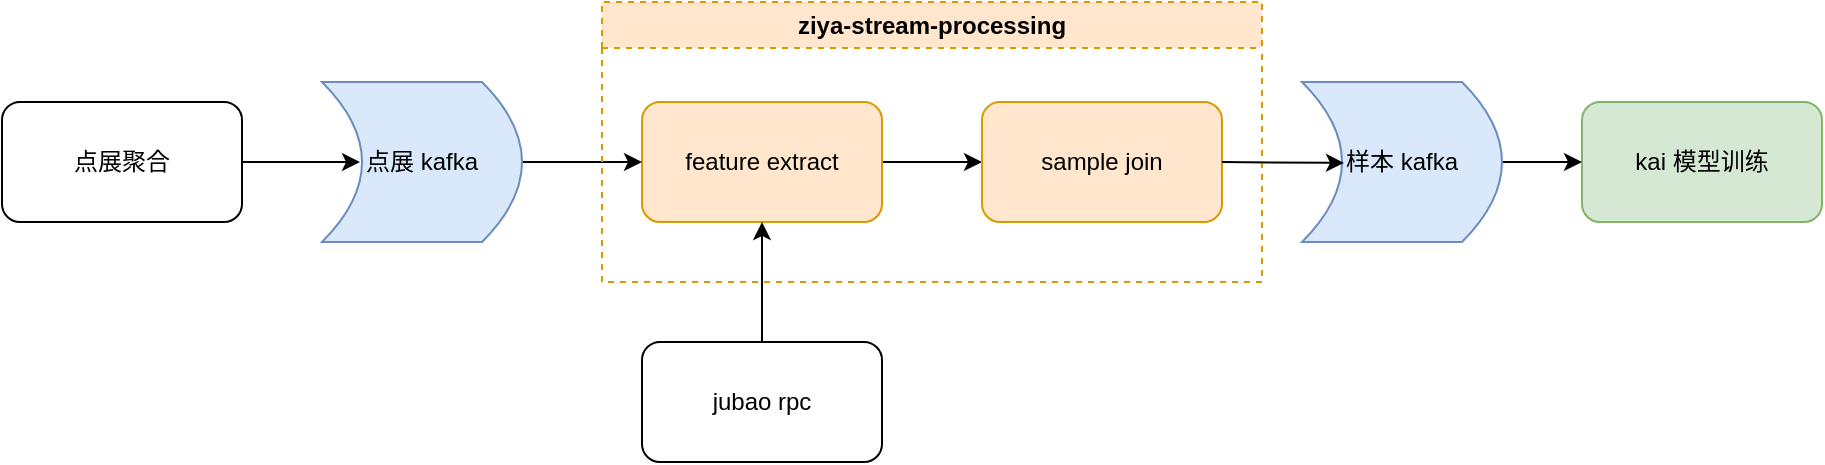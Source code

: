<mxfile>
    <diagram id="L2ldm4VFwHITLcI7ozEn" name="第 1 页">
        <mxGraphModel dx="1221" dy="889" grid="1" gridSize="10" guides="1" tooltips="1" connect="1" arrows="1" fold="1" page="1" pageScale="1" pageWidth="827" pageHeight="1169" math="0" shadow="0">
            <root>
                <mxCell id="0"/>
                <mxCell id="1" parent="0"/>
                <mxCell id="14" style="edgeStyle=none;html=1;exitX=1;exitY=0.5;exitDx=0;exitDy=0;entryX=0.81;entryY=0.5;entryDx=0;entryDy=0;entryPerimeter=0;" edge="1" parent="1" source="4" target="13">
                    <mxGeometry relative="1" as="geometry"/>
                </mxCell>
                <mxCell id="4" value="点展聚合" style="rounded=1;whiteSpace=wrap;html=1;" vertex="1" parent="1">
                    <mxGeometry x="70" y="350" width="120" height="60" as="geometry"/>
                </mxCell>
                <mxCell id="17" style="edgeStyle=none;html=1;exitX=1;exitY=0.5;exitDx=0;exitDy=0;" edge="1" parent="1" source="7" target="5">
                    <mxGeometry relative="1" as="geometry">
                        <mxPoint x="580" y="380" as="targetPoint"/>
                    </mxGeometry>
                </mxCell>
                <mxCell id="7" value="feature extract" style="whiteSpace=wrap;html=1;rounded=1;fillColor=#ffe6cc;strokeColor=#d79b00;" vertex="1" parent="1">
                    <mxGeometry x="390" y="350" width="120" height="60" as="geometry"/>
                </mxCell>
                <mxCell id="15" style="edgeStyle=none;html=1;exitX=0;exitY=0.5;exitDx=0;exitDy=0;" edge="1" parent="1" source="13" target="7">
                    <mxGeometry relative="1" as="geometry"/>
                </mxCell>
                <mxCell id="13" value="点展 kafka" style="shape=dataStorage;whiteSpace=wrap;html=1;fixedSize=1;direction=west;fillColor=#dae8fc;strokeColor=#6c8ebf;" vertex="1" parent="1">
                    <mxGeometry x="230" y="340" width="100" height="80" as="geometry"/>
                </mxCell>
                <mxCell id="22" value="kai 模型训练" style="whiteSpace=wrap;html=1;rounded=1;fillColor=#d5e8d4;strokeColor=#82b366;" vertex="1" parent="1">
                    <mxGeometry x="860" y="350" width="120" height="60" as="geometry"/>
                </mxCell>
                <mxCell id="24" value="ziya-stream-processing" style="swimlane;whiteSpace=wrap;html=1;dashed=1;fillColor=#ffe6cc;strokeColor=#d79b00;" vertex="1" parent="1">
                    <mxGeometry x="370" y="300" width="330" height="140" as="geometry">
                        <mxRectangle x="350" y="590" width="170" height="30" as="alternateBounds"/>
                    </mxGeometry>
                </mxCell>
                <mxCell id="5" value="sample join" style="whiteSpace=wrap;html=1;rounded=1;fillColor=#ffe6cc;strokeColor=#d79b00;" vertex="1" parent="24">
                    <mxGeometry x="190" y="50" width="120" height="60" as="geometry"/>
                </mxCell>
                <mxCell id="28" style="edgeStyle=none;html=1;exitX=0.5;exitY=0;exitDx=0;exitDy=0;entryX=0.5;entryY=1;entryDx=0;entryDy=0;" edge="1" parent="1" source="26" target="7">
                    <mxGeometry relative="1" as="geometry"/>
                </mxCell>
                <mxCell id="26" value="jubao rpc" style="whiteSpace=wrap;html=1;rounded=1;" vertex="1" parent="1">
                    <mxGeometry x="390" y="470" width="120" height="60" as="geometry"/>
                </mxCell>
                <mxCell id="31" style="edgeStyle=none;html=1;exitX=0;exitY=0.5;exitDx=0;exitDy=0;" edge="1" parent="1" source="29" target="22">
                    <mxGeometry relative="1" as="geometry"/>
                </mxCell>
                <mxCell id="29" value="样本 kafka" style="shape=dataStorage;whiteSpace=wrap;html=1;fixedSize=1;direction=west;fillColor=#dae8fc;strokeColor=#6c8ebf;" vertex="1" parent="1">
                    <mxGeometry x="720" y="340" width="100" height="80" as="geometry"/>
                </mxCell>
                <mxCell id="30" style="edgeStyle=none;html=1;exitX=1;exitY=0.5;exitDx=0;exitDy=0;entryX=0.79;entryY=0.494;entryDx=0;entryDy=0;entryPerimeter=0;" edge="1" parent="1" source="5" target="29">
                    <mxGeometry relative="1" as="geometry"/>
                </mxCell>
            </root>
        </mxGraphModel>
    </diagram>
</mxfile>